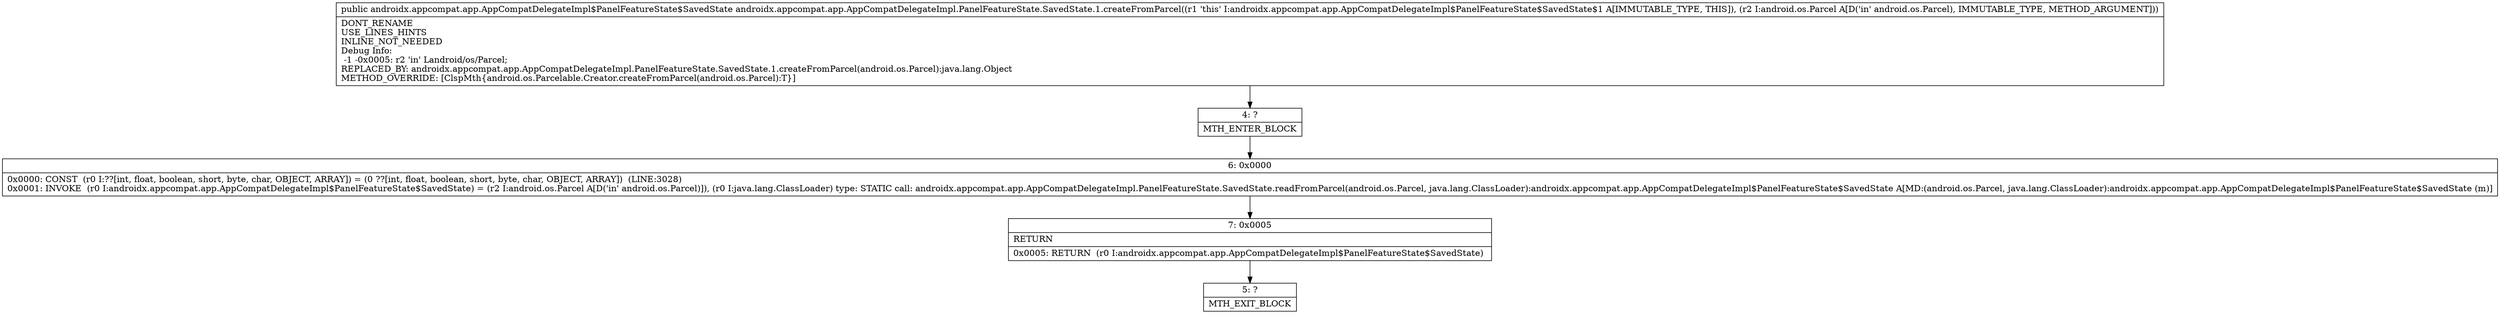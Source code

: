digraph "CFG forandroidx.appcompat.app.AppCompatDelegateImpl.PanelFeatureState.SavedState.1.createFromParcel(Landroid\/os\/Parcel;)Landroidx\/appcompat\/app\/AppCompatDelegateImpl$PanelFeatureState$SavedState;" {
Node_4 [shape=record,label="{4\:\ ?|MTH_ENTER_BLOCK\l}"];
Node_6 [shape=record,label="{6\:\ 0x0000|0x0000: CONST  (r0 I:??[int, float, boolean, short, byte, char, OBJECT, ARRAY]) = (0 ??[int, float, boolean, short, byte, char, OBJECT, ARRAY])  (LINE:3028)\l0x0001: INVOKE  (r0 I:androidx.appcompat.app.AppCompatDelegateImpl$PanelFeatureState$SavedState) = (r2 I:android.os.Parcel A[D('in' android.os.Parcel)]), (r0 I:java.lang.ClassLoader) type: STATIC call: androidx.appcompat.app.AppCompatDelegateImpl.PanelFeatureState.SavedState.readFromParcel(android.os.Parcel, java.lang.ClassLoader):androidx.appcompat.app.AppCompatDelegateImpl$PanelFeatureState$SavedState A[MD:(android.os.Parcel, java.lang.ClassLoader):androidx.appcompat.app.AppCompatDelegateImpl$PanelFeatureState$SavedState (m)]\l}"];
Node_7 [shape=record,label="{7\:\ 0x0005|RETURN\l|0x0005: RETURN  (r0 I:androidx.appcompat.app.AppCompatDelegateImpl$PanelFeatureState$SavedState) \l}"];
Node_5 [shape=record,label="{5\:\ ?|MTH_EXIT_BLOCK\l}"];
MethodNode[shape=record,label="{public androidx.appcompat.app.AppCompatDelegateImpl$PanelFeatureState$SavedState androidx.appcompat.app.AppCompatDelegateImpl.PanelFeatureState.SavedState.1.createFromParcel((r1 'this' I:androidx.appcompat.app.AppCompatDelegateImpl$PanelFeatureState$SavedState$1 A[IMMUTABLE_TYPE, THIS]), (r2 I:android.os.Parcel A[D('in' android.os.Parcel), IMMUTABLE_TYPE, METHOD_ARGUMENT]))  | DONT_RENAME\lUSE_LINES_HINTS\lINLINE_NOT_NEEDED\lDebug Info:\l  \-1 \-0x0005: r2 'in' Landroid\/os\/Parcel;\lREPLACED_BY: androidx.appcompat.app.AppCompatDelegateImpl.PanelFeatureState.SavedState.1.createFromParcel(android.os.Parcel):java.lang.Object\lMETHOD_OVERRIDE: [ClspMth\{android.os.Parcelable.Creator.createFromParcel(android.os.Parcel):T\}]\l}"];
MethodNode -> Node_4;Node_4 -> Node_6;
Node_6 -> Node_7;
Node_7 -> Node_5;
}

